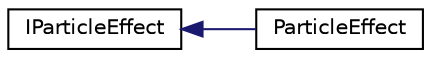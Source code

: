 digraph "Graphical Class Hierarchy"
{
 // LATEX_PDF_SIZE
  edge [fontname="Helvetica",fontsize="10",labelfontname="Helvetica",labelfontsize="10"];
  node [fontname="Helvetica",fontsize="10",shape=record];
  rankdir="LR";
  Node0 [label="IParticleEffect",height=0.2,width=0.4,color="black", fillcolor="white", style="filled",URL="$class_i_particle_effect.html",tooltip=" "];
  Node0 -> Node1 [dir="back",color="midnightblue",fontsize="10",style="solid",fontname="Helvetica"];
  Node1 [label="ParticleEffect",height=0.2,width=0.4,color="black", fillcolor="white", style="filled",URL="$class_particle_effect.html",tooltip="Provides an interface for sprite behavior, whether that is a player sprite, or an NPC of some sort ...."];
}
